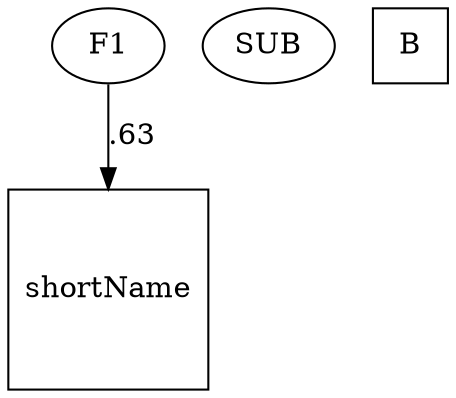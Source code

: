 digraph G {
    splines="FALSE";

    /* Entities */
    shortName [label="shortName", shape="square"]
    
    subgraph {shape="square" SUB
    }
    
    B [shape="square"]

    /* Relationships */
    F1 -> shortName[label=".63"]

    /* Ranks */
    { rank=same; shortName; };
}